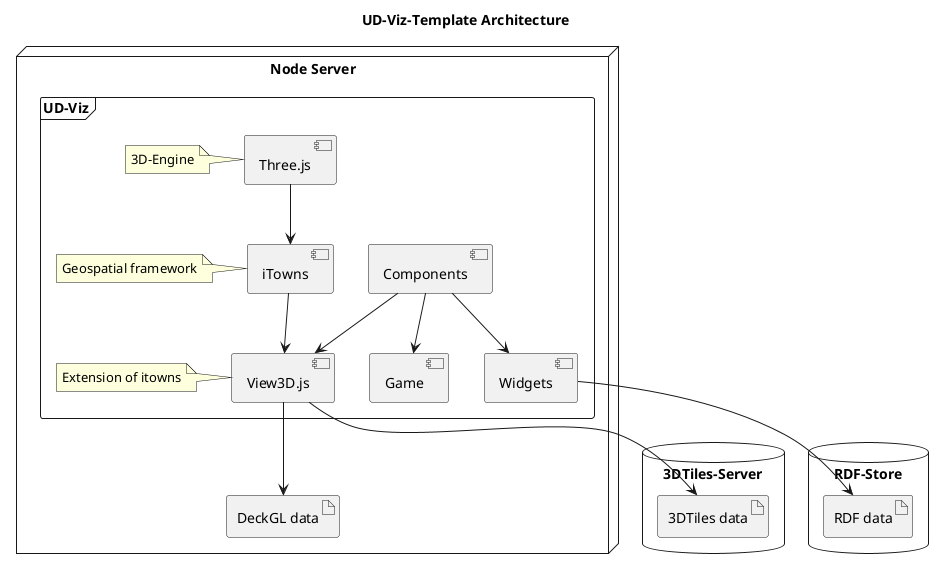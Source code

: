 @startuml
title UD-Viz-Template Architecture

node "Node Server" {
  frame UD-Viz {
    [Three.js] as TJS
    note left
      3D-Engine
    end note

    [iTowns]
    note left
      Geospatial framework
    end note

    [View3D.js] as view
    note left
      Extension of itowns
    end note

    [Components]
    [Game]
    [Widgets]
  }

  artifact "DeckGL data" as dgl
}

database "3DTiles-Server" {
  artifact "3DTiles data" as 3dt
}

database "RDF-Store" {
  artifact "RDF data" as rdf
}

TJS --> iTowns
iTowns --> view
Components --> view
Components --> Widgets
Components --> Game
view --> dgl
view --> 3dt
Widgets --> rdf
@enduml
